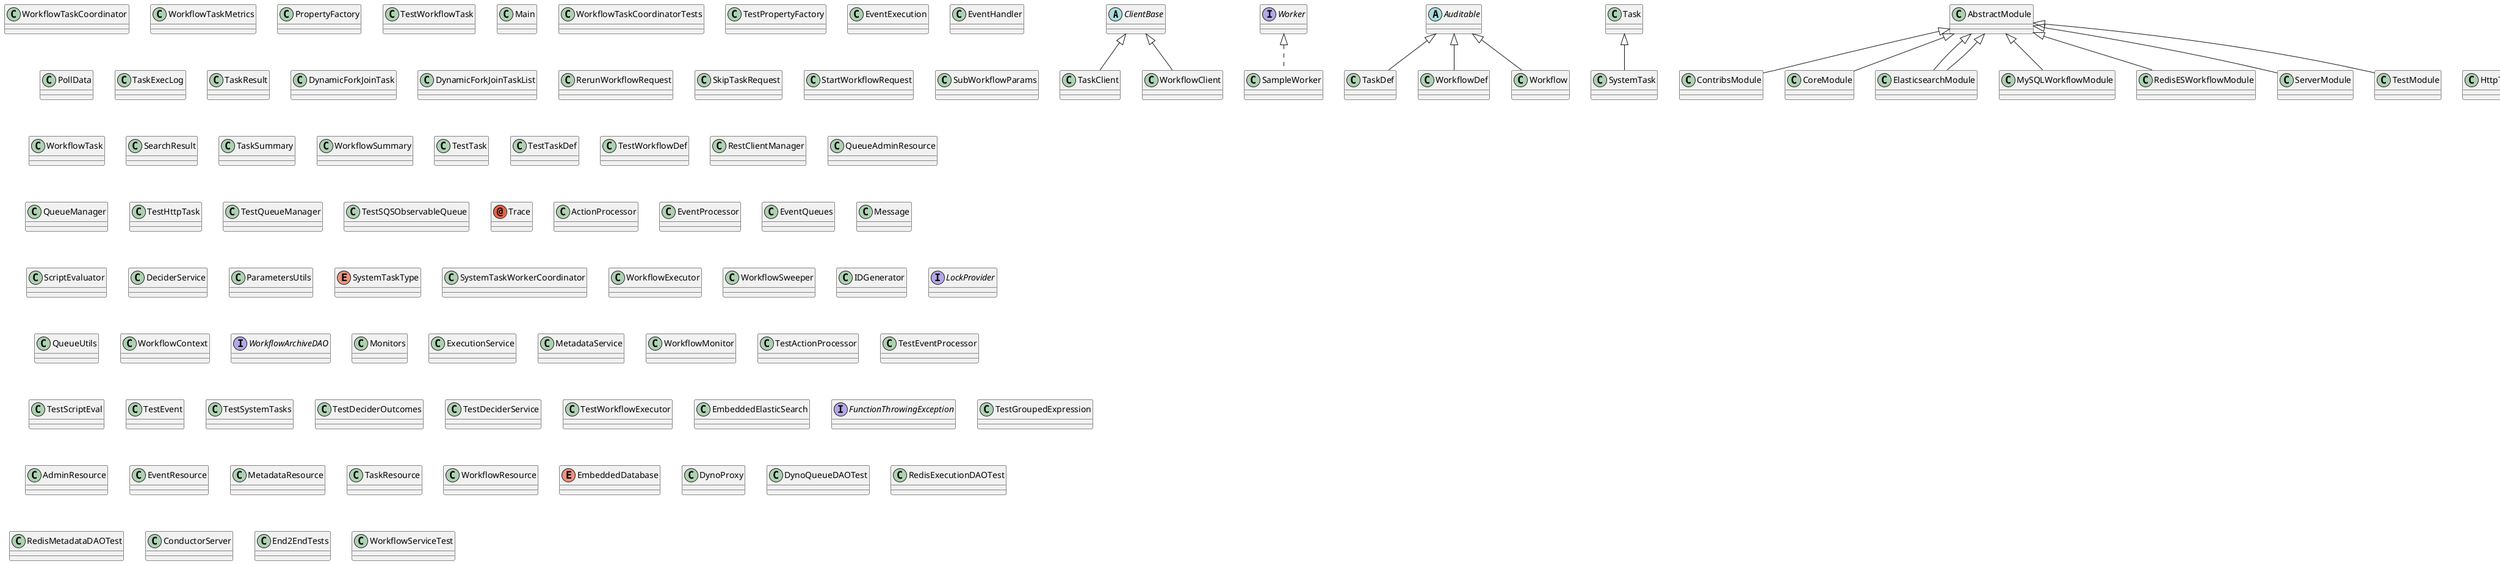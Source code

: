 @startuml

abstract class ClientBase
class TaskClient extends ClientBase
class WorkflowClient extends ClientBase
class WorkflowTaskCoordinator
class WorkflowTaskMetrics
class PropertyFactory
interface Worker
class TestWorkflowTask
class Main
class SampleWorker implements Worker
class WorkflowTaskCoordinatorTests
class TestPropertyFactory
abstract class Auditable
class EventExecution
class EventHandler
class PollData
class Task
class TaskDef extends Auditable
class TaskExecLog
class TaskResult
class DynamicForkJoinTask
class DynamicForkJoinTaskList
class RerunWorkflowRequest
class SkipTaskRequest
class StartWorkflowRequest
class SubWorkflowParams
class WorkflowDef extends Auditable
class WorkflowTask
class SearchResult
class TaskSummary
class Workflow extends Auditable
class WorkflowSummary
class TestTask
class TestTaskDef
class TestWorkflowDef
class TestWorkflowTask
class ContribsModule extends AbstractModule
class HttpTask extends WorkflowSystemTask
class RestClientManager
class JsonJqTransform extends WorkflowSystemTask
class QueueAdminResource
class QueueManager
class SQSObservableQueue implements ObservableQueue
class SQSEventQueueProvider implements EventQueueProvider
class TestHttpTask
class TestQueueManager
class TestSQSObservableQueue
annotation Trace
interface Configuration
class CoreModule extends AbstractModule
class ActionProcessor
class EventProcessor
interface EventQueueProvider
class EventQueues
class DynoEventQueueProvider implements EventQueueProvider
class DynoObservableQueue implements ObservableQueue
class Message
interface ObservableQueue
class ScriptEvaluator
class ApplicationException extends RuntimeException
class DeciderService
class ParametersUtils
class SystemTask extends Task
enum SystemTaskType
class Decision extends WorkflowSystemTask
class Event extends WorkflowSystemTask
class Fork extends WorkflowSystemTask
class Join extends WorkflowSystemTask
class SubWorkflow extends WorkflowSystemTask
class SystemTaskWorkerCoordinator
class Wait extends WorkflowSystemTask
class WorkflowSystemTask
class TerminateWorkflow extends RuntimeException
class WorkflowExecutor
class WorkflowSweeper
class IDGenerator
class LockException extends Exception
interface LockProvider
class QueueUtils
class WorkflowContext
interface ExecutionDAO
interface IndexDAO
interface MetadataDAO
interface QueueDAO
interface WorkflowArchiveDAO
class Monitors
class ExecutionService
class MetadataService
class WorkflowMonitor
class MockObservableQueue implements ObservableQueue
class MockQueueProvider implements EventQueueProvider
class TestActionProcessor
class TestEventProcessor
class TestScriptEval
class TestEvent
class TestSystemTasks
class TestConfiguration implements Configuration
class TestDeciderOutcomes
class TestDeciderService
class TestWorkflowDef
class TestWorkflowExecutor
class EmbeddedElasticSearch
class ElasticSearchDAO implements IndexDAO
class ElasticsearchModule extends AbstractModule
abstract class AbstractNode
class BooleanOp extends AbstractNode
class ComparisonOp extends AbstractNode
class ConstValue extends AbstractNode
class Expression extends AbstractNode implements FilterProvider
interface FilterProvider
interface FunctionThrowingException
class GroupedExpression extends AbstractNode implements FilterProvider
class ListConst extends AbstractNode
class Name extends AbstractNode
class NameValue extends AbstractNode implements FilterProvider
class ParserException extends Exception
class Range extends AbstractNode
abstract class AbstractParserTest
class TestBooleanOp extends AbstractParserTest
class TestComparisonOp extends AbstractParserTest
class TestConstValue extends AbstractParserTest
class TestExpression extends AbstractParserTest
class TestGroupedExpression
class TestName extends AbstractParserTest
class AdminResource
class ApplicationExceptionMapper implements ExceptionMapper
class EventResource
class GenericExceptionMapper implements ExceptionMapper
class MetadataResource
class TaskResource
class WebAppExceptionMapper implements ExceptionMapper
class WorkflowResource
abstract class MySQLBaseDAO
class MySQLExecutionDAO extends MySQLBaseDAO implements ExecutionDAO
class MySQLMetadataDAO extends MySQLBaseDAO implements MetadataDAO
class MySQLQueueDAO extends MySQLBaseDAO implements QueueDAO
class MySQLWorkflowModule extends AbstractModule
class TestConfiguration implements Configuration
enum EmbeddedDatabase
class MySQLBaseDAOTest
class MySQLExecutionDAOTest extends MySQLBaseDAOTest
class MySQLMetadataDAOTest extends MySQLBaseDAOTest
class MySQLQueueDAOTest extends MySQLBaseDAOTest
class BaseDynoDAO
class DynoProxy
class DynoQueueDAO implements QueueDAO
class RedisExecutionDAO extends BaseDynoDAO implements ExecutionDAO
class RedisMetadataDAO extends BaseDynoDAO implements MetadataDAO
class EmbeddedElasticSearch
class ElasticSearchDAO implements IndexDAO
class ElasticsearchModule extends AbstractModule
abstract class AbstractNode
class BooleanOp extends AbstractNode
class ComparisonOp extends AbstractNode
class ConstValue extends AbstractNode
class Expression extends AbstractNode implements FilterProvider
interface FilterProvider
interface FunctionThrowingException
class GroupedExpression extends AbstractNode implements FilterProvider
class ListConst extends AbstractNode
class Name extends AbstractNode
class NameValue extends AbstractNode implements FilterProvider
class ParserException extends Exception
class Range extends AbstractNode
class RedisESWorkflowModule extends AbstractModule
class TestConfiguration implements Configuration
class DynoQueueDAOTest
class RedisExecutionDAOTest
class RedisMetadataDAOTest
abstract class AbstractParserTest
class TestBooleanOp extends AbstractParserTest
class TestComparisonOp extends AbstractParserTest
class TestConstValue extends AbstractParserTest
class TestExpression extends AbstractParserTest
class TestGroupedExpression
class TestName extends AbstractParserTest
class JedisMock extends Jedis
class JedisMock extends Jedis
class ConductorConfig implements Configuration
class ConductorServer
 class JerseyModule extends JerseyServletModule
class Main
class ServerModule extends AbstractModule
class ServletContextListner extends GuiceServletContextListener
class End2EndTests
class WorkflowServiceTest
class MockIndexDAO implements IndexDAO
class TestModule extends AbstractModule
class TestRunner extends BlockJUnit4ClassRunner
class UserTask extends WorkflowSystemTask


@enduml